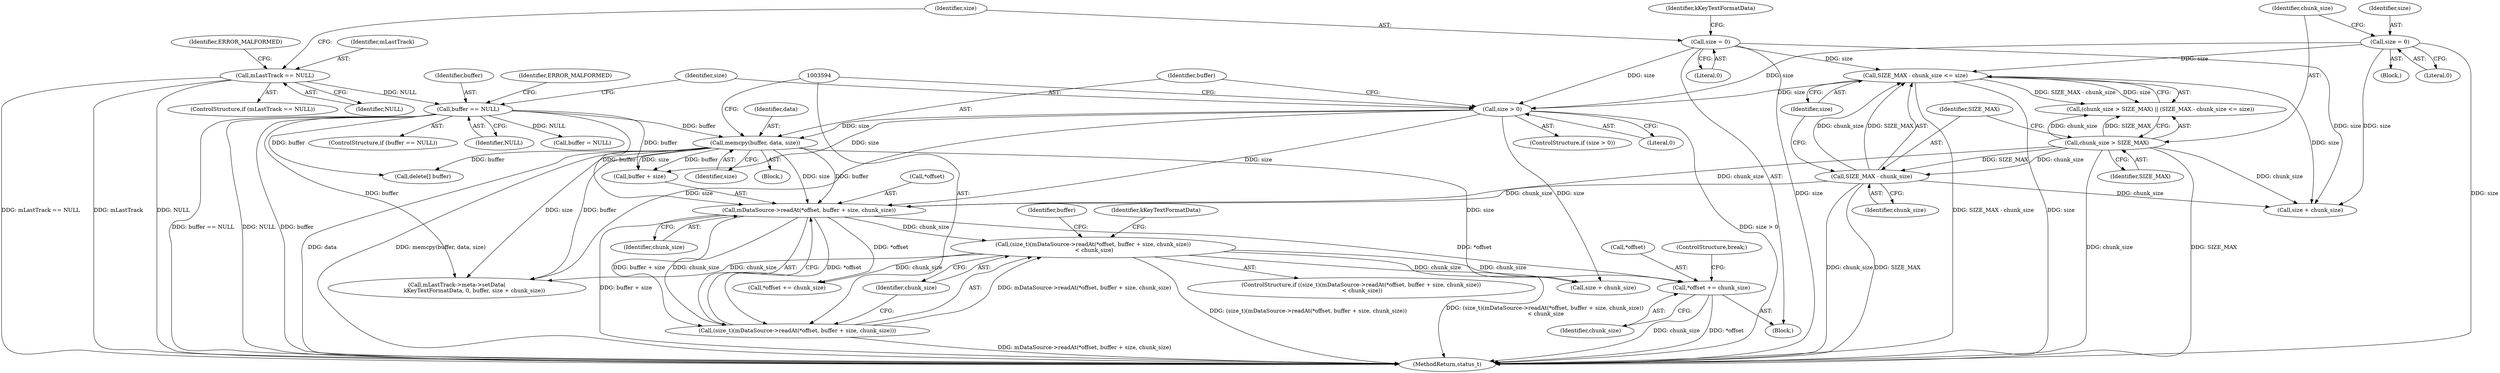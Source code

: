 digraph "0_Android_8a3a2f6ea7defe1a81bb32b3c9f3537f84749b9d@pointer" {
"1003624" [label="(Call,*offset += chunk_size)"];
"1003592" [label="(Call,(size_t)(mDataSource->readAt(*offset, buffer + size, chunk_size))\n < chunk_size)"];
"1003593" [label="(Call,(size_t)(mDataSource->readAt(*offset, buffer + size, chunk_size)))"];
"1003595" [label="(Call,mDataSource->readAt(*offset, buffer + size, chunk_size))"];
"1003587" [label="(Call,memcpy(buffer, data, size))"];
"1003576" [label="(Call,buffer == NULL)"];
"1003530" [label="(Call,mLastTrack == NULL)"];
"1003583" [label="(Call,size > 0)"];
"1003538" [label="(Call,size = 0)"];
"1003560" [label="(Call,SIZE_MAX - chunk_size <= size)"];
"1003561" [label="(Call,SIZE_MAX - chunk_size)"];
"1003557" [label="(Call,chunk_size > SIZE_MAX)"];
"1003552" [label="(Call,size = 0)"];
"1003576" [label="(Call,buffer == NULL)"];
"1003575" [label="(ControlStructure,if (buffer == NULL))"];
"1003625" [label="(Call,*offset)"];
"1003595" [label="(Call,mDataSource->readAt(*offset, buffer + size, chunk_size))"];
"1003539" [label="(Identifier,size)"];
"1003563" [label="(Identifier,chunk_size)"];
"1003588" [label="(Identifier,buffer)"];
"1003596" [label="(Call,*offset)"];
"1003553" [label="(Identifier,size)"];
"1003531" [label="(Identifier,mLastTrack)"];
"1003609" [label="(Call,*offset += chunk_size)"];
"1003627" [label="(Identifier,chunk_size)"];
"1003534" [label="(Identifier,ERROR_MALFORMED)"];
"1003592" [label="(Call,(size_t)(mDataSource->readAt(*offset, buffer + size, chunk_size))\n < chunk_size)"];
"1003605" [label="(Identifier,buffer)"];
"1003583" [label="(Call,size > 0)"];
"1003532" [label="(Identifier,NULL)"];
"1003598" [label="(Call,buffer + size)"];
"1003582" [label="(ControlStructure,if (size > 0))"];
"1003557" [label="(Call,chunk_size > SIZE_MAX)"];
"1003590" [label="(Identifier,size)"];
"1003577" [label="(Identifier,buffer)"];
"1003572" [label="(Call,size + chunk_size)"];
"1003585" [label="(Literal,0)"];
"1003593" [label="(Call,(size_t)(mDataSource->readAt(*offset, buffer + size, chunk_size)))"];
"1003560" [label="(Call,SIZE_MAX - chunk_size <= size)"];
"1003578" [label="(Identifier,NULL)"];
"1003528" [label="(Block,)"];
"1003587" [label="(Call,memcpy(buffer, data, size))"];
"1003923" [label="(MethodReturn,status_t)"];
"1003616" [label="(Identifier,kKeyTextFormatData)"];
"1003619" [label="(Call,size + chunk_size)"];
"1003530" [label="(Call,mLastTrack == NULL)"];
"1003601" [label="(Identifier,chunk_size)"];
"1003561" [label="(Call,SIZE_MAX - chunk_size)"];
"1003558" [label="(Identifier,chunk_size)"];
"1003554" [label="(Literal,0)"];
"1003562" [label="(Identifier,SIZE_MAX)"];
"1003591" [label="(ControlStructure,if ((size_t)(mDataSource->readAt(*offset, buffer + size, chunk_size))\n < chunk_size))"];
"1003624" [label="(Call,*offset += chunk_size)"];
"1003586" [label="(Block,)"];
"1003559" [label="(Identifier,SIZE_MAX)"];
"1003551" [label="(Block,)"];
"1003628" [label="(ControlStructure,break;)"];
"1003564" [label="(Identifier,size)"];
"1003606" [label="(Call,buffer = NULL)"];
"1003602" [label="(Identifier,chunk_size)"];
"1003589" [label="(Identifier,data)"];
"1003615" [label="(Call,mLastTrack->meta->setData(\n                    kKeyTextFormatData, 0, buffer, size + chunk_size))"];
"1003556" [label="(Call,(chunk_size > SIZE_MAX) || (SIZE_MAX - chunk_size <= size))"];
"1003581" [label="(Identifier,ERROR_MALFORMED)"];
"1003544" [label="(Identifier,kKeyTextFormatData)"];
"1003540" [label="(Literal,0)"];
"1003538" [label="(Call,size = 0)"];
"1003604" [label="(Call,delete[] buffer)"];
"1003584" [label="(Identifier,size)"];
"1003529" [label="(ControlStructure,if (mLastTrack == NULL))"];
"1003552" [label="(Call,size = 0)"];
"1003624" -> "1003528"  [label="AST: "];
"1003624" -> "1003627"  [label="CFG: "];
"1003625" -> "1003624"  [label="AST: "];
"1003627" -> "1003624"  [label="AST: "];
"1003628" -> "1003624"  [label="CFG: "];
"1003624" -> "1003923"  [label="DDG: chunk_size"];
"1003624" -> "1003923"  [label="DDG: *offset"];
"1003592" -> "1003624"  [label="DDG: chunk_size"];
"1003595" -> "1003624"  [label="DDG: *offset"];
"1003592" -> "1003591"  [label="AST: "];
"1003592" -> "1003602"  [label="CFG: "];
"1003593" -> "1003592"  [label="AST: "];
"1003602" -> "1003592"  [label="AST: "];
"1003605" -> "1003592"  [label="CFG: "];
"1003616" -> "1003592"  [label="CFG: "];
"1003592" -> "1003923"  [label="DDG: (size_t)(mDataSource->readAt(*offset, buffer + size, chunk_size))"];
"1003592" -> "1003923"  [label="DDG: (size_t)(mDataSource->readAt(*offset, buffer + size, chunk_size))\n < chunk_size"];
"1003593" -> "1003592"  [label="DDG: mDataSource->readAt(*offset, buffer + size, chunk_size)"];
"1003595" -> "1003592"  [label="DDG: chunk_size"];
"1003592" -> "1003609"  [label="DDG: chunk_size"];
"1003592" -> "1003615"  [label="DDG: chunk_size"];
"1003592" -> "1003619"  [label="DDG: chunk_size"];
"1003593" -> "1003595"  [label="CFG: "];
"1003594" -> "1003593"  [label="AST: "];
"1003595" -> "1003593"  [label="AST: "];
"1003602" -> "1003593"  [label="CFG: "];
"1003593" -> "1003923"  [label="DDG: mDataSource->readAt(*offset, buffer + size, chunk_size)"];
"1003595" -> "1003593"  [label="DDG: *offset"];
"1003595" -> "1003593"  [label="DDG: buffer + size"];
"1003595" -> "1003593"  [label="DDG: chunk_size"];
"1003595" -> "1003601"  [label="CFG: "];
"1003596" -> "1003595"  [label="AST: "];
"1003598" -> "1003595"  [label="AST: "];
"1003601" -> "1003595"  [label="AST: "];
"1003595" -> "1003923"  [label="DDG: buffer + size"];
"1003587" -> "1003595"  [label="DDG: buffer"];
"1003587" -> "1003595"  [label="DDG: size"];
"1003576" -> "1003595"  [label="DDG: buffer"];
"1003583" -> "1003595"  [label="DDG: size"];
"1003561" -> "1003595"  [label="DDG: chunk_size"];
"1003557" -> "1003595"  [label="DDG: chunk_size"];
"1003595" -> "1003609"  [label="DDG: *offset"];
"1003587" -> "1003586"  [label="AST: "];
"1003587" -> "1003590"  [label="CFG: "];
"1003588" -> "1003587"  [label="AST: "];
"1003589" -> "1003587"  [label="AST: "];
"1003590" -> "1003587"  [label="AST: "];
"1003594" -> "1003587"  [label="CFG: "];
"1003587" -> "1003923"  [label="DDG: data"];
"1003587" -> "1003923"  [label="DDG: memcpy(buffer, data, size)"];
"1003576" -> "1003587"  [label="DDG: buffer"];
"1003583" -> "1003587"  [label="DDG: size"];
"1003587" -> "1003598"  [label="DDG: buffer"];
"1003587" -> "1003598"  [label="DDG: size"];
"1003587" -> "1003604"  [label="DDG: buffer"];
"1003587" -> "1003615"  [label="DDG: buffer"];
"1003587" -> "1003615"  [label="DDG: size"];
"1003587" -> "1003619"  [label="DDG: size"];
"1003576" -> "1003575"  [label="AST: "];
"1003576" -> "1003578"  [label="CFG: "];
"1003577" -> "1003576"  [label="AST: "];
"1003578" -> "1003576"  [label="AST: "];
"1003581" -> "1003576"  [label="CFG: "];
"1003584" -> "1003576"  [label="CFG: "];
"1003576" -> "1003923"  [label="DDG: buffer == NULL"];
"1003576" -> "1003923"  [label="DDG: NULL"];
"1003576" -> "1003923"  [label="DDG: buffer"];
"1003530" -> "1003576"  [label="DDG: NULL"];
"1003576" -> "1003598"  [label="DDG: buffer"];
"1003576" -> "1003604"  [label="DDG: buffer"];
"1003576" -> "1003606"  [label="DDG: NULL"];
"1003576" -> "1003615"  [label="DDG: buffer"];
"1003530" -> "1003529"  [label="AST: "];
"1003530" -> "1003532"  [label="CFG: "];
"1003531" -> "1003530"  [label="AST: "];
"1003532" -> "1003530"  [label="AST: "];
"1003534" -> "1003530"  [label="CFG: "];
"1003539" -> "1003530"  [label="CFG: "];
"1003530" -> "1003923"  [label="DDG: mLastTrack == NULL"];
"1003530" -> "1003923"  [label="DDG: mLastTrack"];
"1003530" -> "1003923"  [label="DDG: NULL"];
"1003583" -> "1003582"  [label="AST: "];
"1003583" -> "1003585"  [label="CFG: "];
"1003584" -> "1003583"  [label="AST: "];
"1003585" -> "1003583"  [label="AST: "];
"1003588" -> "1003583"  [label="CFG: "];
"1003594" -> "1003583"  [label="CFG: "];
"1003583" -> "1003923"  [label="DDG: size > 0"];
"1003538" -> "1003583"  [label="DDG: size"];
"1003560" -> "1003583"  [label="DDG: size"];
"1003552" -> "1003583"  [label="DDG: size"];
"1003583" -> "1003598"  [label="DDG: size"];
"1003583" -> "1003615"  [label="DDG: size"];
"1003583" -> "1003619"  [label="DDG: size"];
"1003538" -> "1003528"  [label="AST: "];
"1003538" -> "1003540"  [label="CFG: "];
"1003539" -> "1003538"  [label="AST: "];
"1003540" -> "1003538"  [label="AST: "];
"1003544" -> "1003538"  [label="CFG: "];
"1003538" -> "1003923"  [label="DDG: size"];
"1003538" -> "1003560"  [label="DDG: size"];
"1003538" -> "1003572"  [label="DDG: size"];
"1003560" -> "1003556"  [label="AST: "];
"1003560" -> "1003564"  [label="CFG: "];
"1003561" -> "1003560"  [label="AST: "];
"1003564" -> "1003560"  [label="AST: "];
"1003556" -> "1003560"  [label="CFG: "];
"1003560" -> "1003923"  [label="DDG: size"];
"1003560" -> "1003923"  [label="DDG: SIZE_MAX - chunk_size"];
"1003560" -> "1003556"  [label="DDG: SIZE_MAX - chunk_size"];
"1003560" -> "1003556"  [label="DDG: size"];
"1003561" -> "1003560"  [label="DDG: SIZE_MAX"];
"1003561" -> "1003560"  [label="DDG: chunk_size"];
"1003552" -> "1003560"  [label="DDG: size"];
"1003560" -> "1003572"  [label="DDG: size"];
"1003561" -> "1003563"  [label="CFG: "];
"1003562" -> "1003561"  [label="AST: "];
"1003563" -> "1003561"  [label="AST: "];
"1003564" -> "1003561"  [label="CFG: "];
"1003561" -> "1003923"  [label="DDG: SIZE_MAX"];
"1003561" -> "1003923"  [label="DDG: chunk_size"];
"1003557" -> "1003561"  [label="DDG: SIZE_MAX"];
"1003557" -> "1003561"  [label="DDG: chunk_size"];
"1003561" -> "1003572"  [label="DDG: chunk_size"];
"1003557" -> "1003556"  [label="AST: "];
"1003557" -> "1003559"  [label="CFG: "];
"1003558" -> "1003557"  [label="AST: "];
"1003559" -> "1003557"  [label="AST: "];
"1003562" -> "1003557"  [label="CFG: "];
"1003556" -> "1003557"  [label="CFG: "];
"1003557" -> "1003923"  [label="DDG: SIZE_MAX"];
"1003557" -> "1003923"  [label="DDG: chunk_size"];
"1003557" -> "1003556"  [label="DDG: chunk_size"];
"1003557" -> "1003556"  [label="DDG: SIZE_MAX"];
"1003557" -> "1003572"  [label="DDG: chunk_size"];
"1003552" -> "1003551"  [label="AST: "];
"1003552" -> "1003554"  [label="CFG: "];
"1003553" -> "1003552"  [label="AST: "];
"1003554" -> "1003552"  [label="AST: "];
"1003558" -> "1003552"  [label="CFG: "];
"1003552" -> "1003923"  [label="DDG: size"];
"1003552" -> "1003572"  [label="DDG: size"];
}

